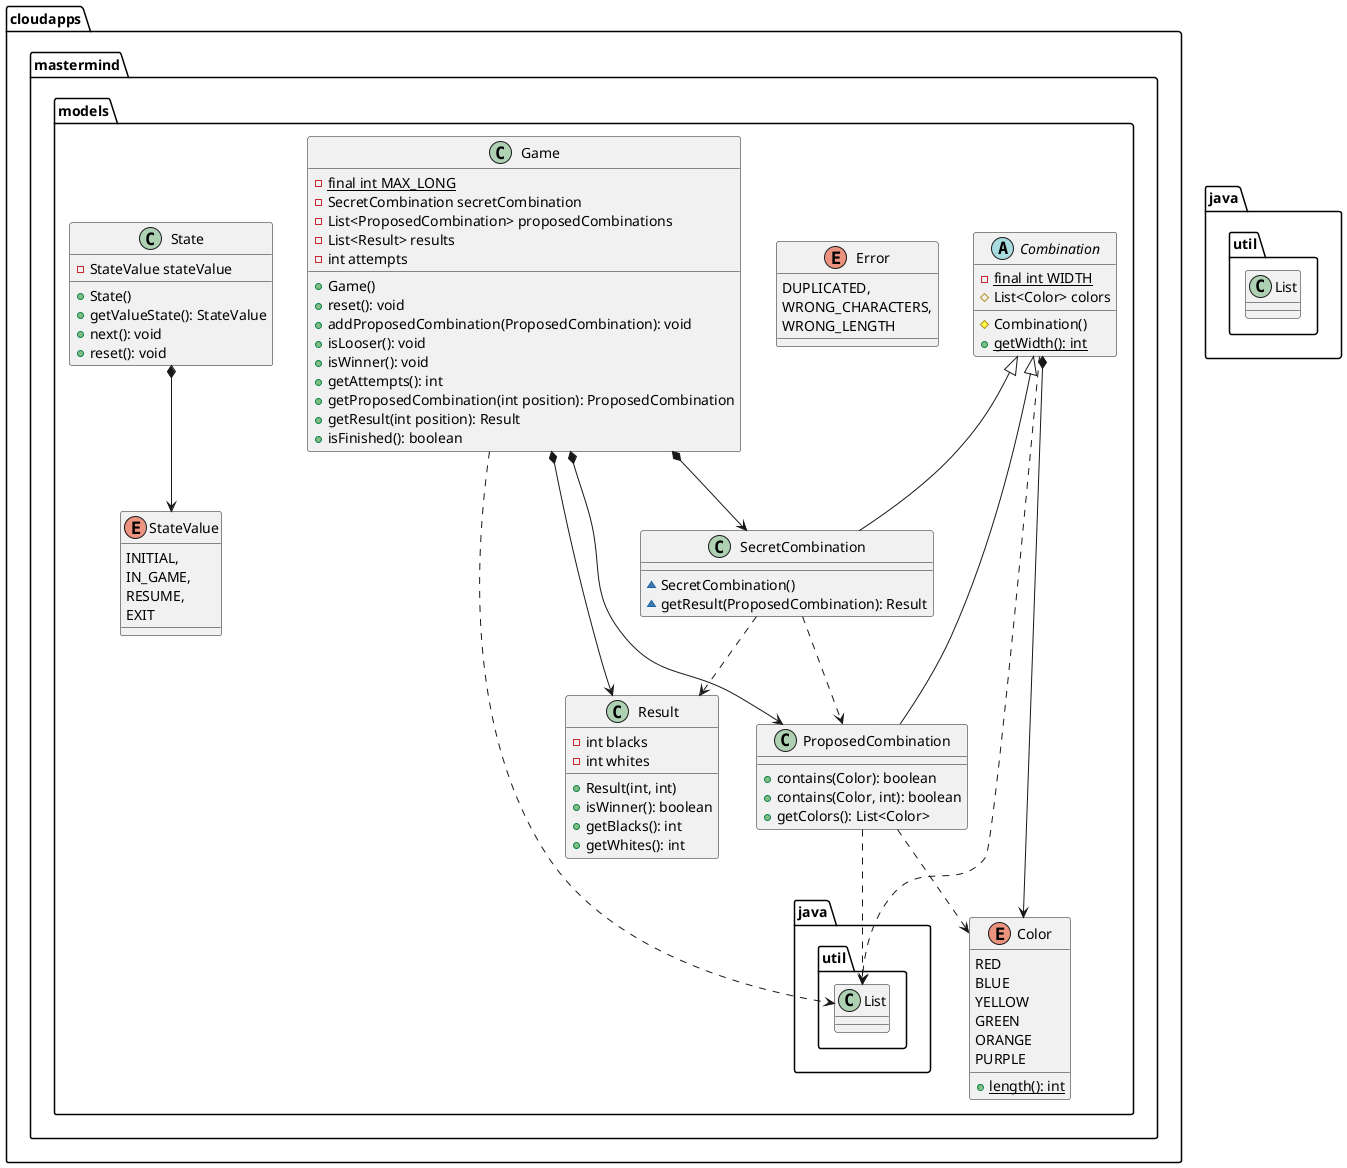 @startuml Package **cloudapps.mastermind.models**

package "cloudapps.mastermind.models" {

  enum Color {
    RED
    BLUE
    YELLOW
    GREEN
    ORANGE
    PURPLE
    +{static} length(): int
  }

  abstract class Combination {
    -{static} final int WIDTH
    #List<Color> colors
    #Combination()
    +{static}getWidth(): int 
  }

  enum Error {
    DUPLICATED,
	  WRONG_CHARACTERS,
	  WRONG_LENGTH
  }

  class Game {
    -{static}final int MAX_LONG
    -SecretCombination secretCombination
    -List<ProposedCombination> proposedCombinations
    -List<Result> results
    -int attempts
    +Game()
    +reset(): void
    +addProposedCombination(ProposedCombination): void
    +isLooser(): void
    +isWinner(): void
    +getAttempts(): int
    +getProposedCombination(int position): ProposedCombination
    +getResult(int position): Result
    +isFinished(): boolean
  }  
  
  class SecretCombination {
    ~SecretCombination()
    ~getResult(ProposedCombination): Result
  }
  
  class ProposedCombination {
    +contains(Color): boolean
    +contains(Color, int): boolean
    +getColors(): List<Color>
  }
  
  class Result {
    -int blacks
    -int whites
    +Result(int, int)
    +isWinner(): boolean
    +getBlacks(): int
    +getWhites(): int
  }

  enum StateValue {
    INITIAL,
    IN_GAME,
    RESUME,
    EXIT
  }

  class State {
    -StateValue stateValue
    +State()
    +getValueState(): StateValue
    +next(): void
    +reset(): void
  }
    
  Combination ..>  java.util.List
  Game ..>  java.util.List
  ProposedCombination ..> java.util.List
  
  Game *--> SecretCombination
  Game *--> ProposedCombination
  Game *--> Result

  Combination <|-- SecretCombination
  Combination <|-- ProposedCombination
  Combination *--> Color

  SecretCombination ..> Result
  SecretCombination ..> ProposedCombination

  ProposedCombination ..> Color

  State *--> StateValue  
}

package "java.util" {
  
  class List {}


@enduml
